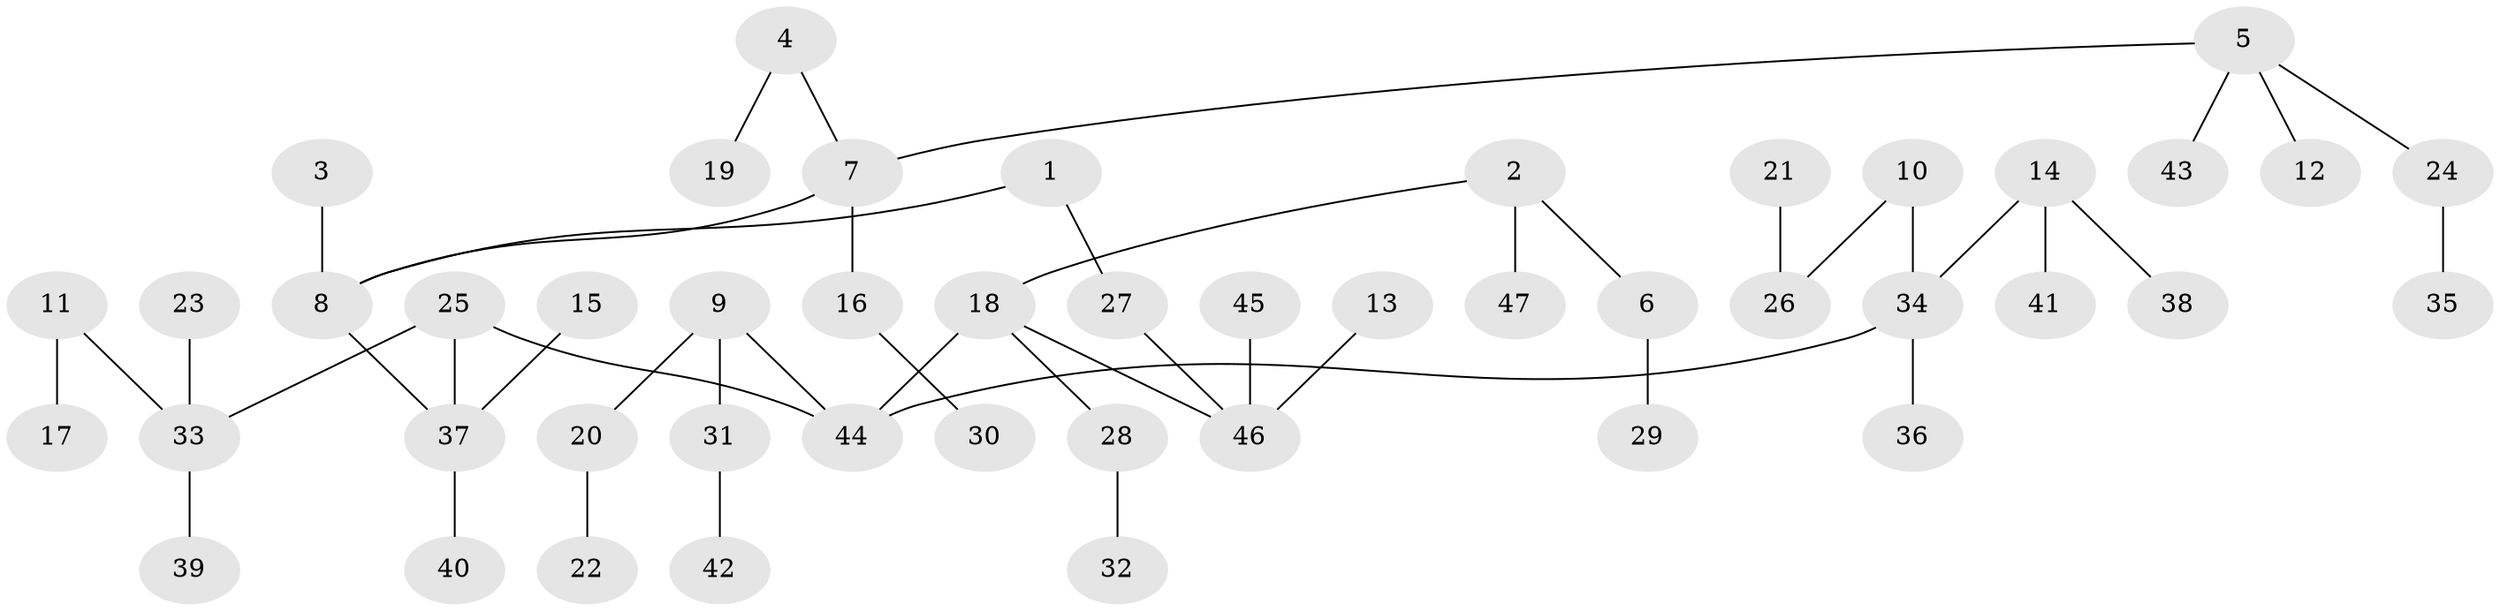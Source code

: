 // original degree distribution, {6: 0.043010752688172046, 5: 0.053763440860215055, 4: 0.03225806451612903, 3: 0.13978494623655913, 2: 0.1935483870967742, 1: 0.5376344086021505}
// Generated by graph-tools (version 1.1) at 2025/36/03/04/25 23:36:11]
// undirected, 47 vertices, 47 edges
graph export_dot {
  node [color=gray90,style=filled];
  1;
  2;
  3;
  4;
  5;
  6;
  7;
  8;
  9;
  10;
  11;
  12;
  13;
  14;
  15;
  16;
  17;
  18;
  19;
  20;
  21;
  22;
  23;
  24;
  25;
  26;
  27;
  28;
  29;
  30;
  31;
  32;
  33;
  34;
  35;
  36;
  37;
  38;
  39;
  40;
  41;
  42;
  43;
  44;
  45;
  46;
  47;
  1 -- 8 [weight=1.0];
  1 -- 27 [weight=1.0];
  2 -- 6 [weight=1.0];
  2 -- 18 [weight=1.0];
  2 -- 47 [weight=1.0];
  3 -- 8 [weight=1.0];
  4 -- 7 [weight=1.0];
  4 -- 19 [weight=1.0];
  5 -- 7 [weight=1.0];
  5 -- 12 [weight=1.0];
  5 -- 24 [weight=1.0];
  5 -- 43 [weight=1.0];
  6 -- 29 [weight=1.0];
  7 -- 8 [weight=1.0];
  7 -- 16 [weight=1.0];
  8 -- 37 [weight=1.0];
  9 -- 20 [weight=1.0];
  9 -- 31 [weight=1.0];
  9 -- 44 [weight=1.0];
  10 -- 26 [weight=1.0];
  10 -- 34 [weight=1.0];
  11 -- 17 [weight=1.0];
  11 -- 33 [weight=1.0];
  13 -- 46 [weight=1.0];
  14 -- 34 [weight=1.0];
  14 -- 38 [weight=1.0];
  14 -- 41 [weight=1.0];
  15 -- 37 [weight=1.0];
  16 -- 30 [weight=1.0];
  18 -- 28 [weight=1.0];
  18 -- 44 [weight=1.0];
  18 -- 46 [weight=1.0];
  20 -- 22 [weight=1.0];
  21 -- 26 [weight=1.0];
  23 -- 33 [weight=1.0];
  24 -- 35 [weight=1.0];
  25 -- 33 [weight=1.0];
  25 -- 37 [weight=1.0];
  25 -- 44 [weight=1.0];
  27 -- 46 [weight=1.0];
  28 -- 32 [weight=1.0];
  31 -- 42 [weight=1.0];
  33 -- 39 [weight=1.0];
  34 -- 36 [weight=1.0];
  34 -- 44 [weight=1.0];
  37 -- 40 [weight=1.0];
  45 -- 46 [weight=1.0];
}
